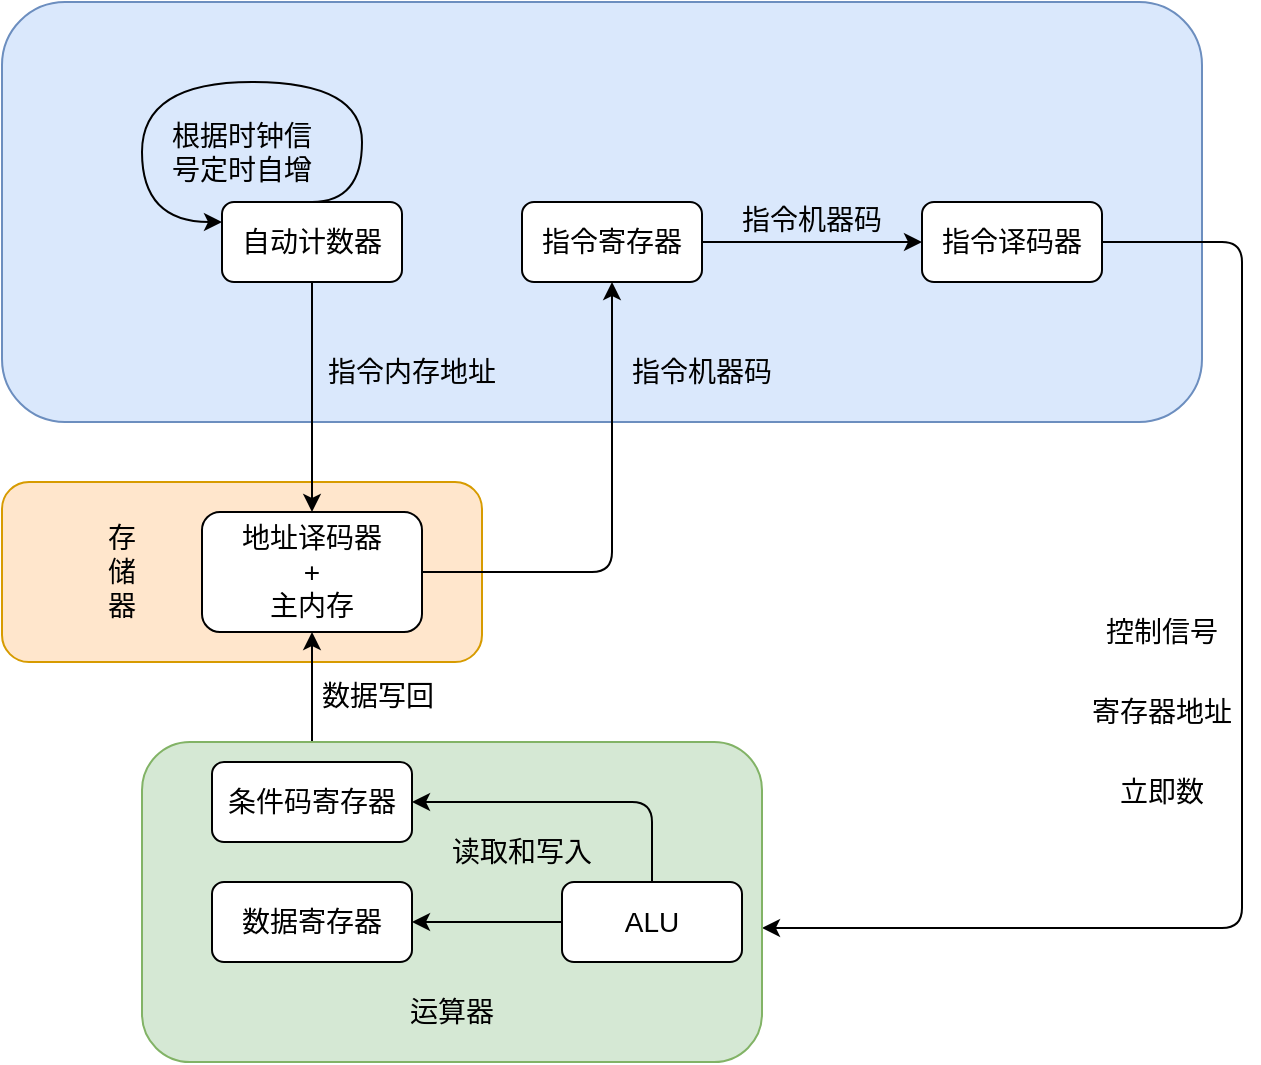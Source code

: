<mxfile version="15.8.6" type="github"><diagram id="USx5qLjNFq379wN7rHhv" name="Page-1"><mxGraphModel dx="1426" dy="800" grid="1" gridSize="10" guides="1" tooltips="1" connect="1" arrows="1" fold="1" page="1" pageScale="1" pageWidth="850" pageHeight="1100" math="0" shadow="0"><root><mxCell id="0"/><mxCell id="1" parent="0"/><mxCell id="1sClYNAVjm1jay8CT5Em-8" value="" style="rounded=1;whiteSpace=wrap;html=1;fillColor=#ffe6cc;strokeColor=#d79b00;fontSize=14;shadow=0;" vertex="1" parent="1"><mxGeometry x="160" y="390" width="240" height="90" as="geometry"/></mxCell><mxCell id="1sClYNAVjm1jay8CT5Em-1" value="" style="rounded=1;whiteSpace=wrap;html=1;fillColor=#dae8fc;strokeColor=#6c8ebf;fontSize=14;shadow=0;" vertex="1" parent="1"><mxGeometry x="160" y="150" width="600" height="210" as="geometry"/></mxCell><mxCell id="1sClYNAVjm1jay8CT5Em-10" style="edgeStyle=orthogonalEdgeStyle;curved=1;rounded=0;orthogonalLoop=1;jettySize=auto;html=1;entryX=0.5;entryY=0;entryDx=0;entryDy=0;fontSize=14;" edge="1" parent="1" source="1sClYNAVjm1jay8CT5Em-2" target="1sClYNAVjm1jay8CT5Em-9"><mxGeometry relative="1" as="geometry"/></mxCell><mxCell id="1sClYNAVjm1jay8CT5Em-2" value="自动计数器" style="rounded=1;whiteSpace=wrap;html=1;fontSize=14;" vertex="1" parent="1"><mxGeometry x="270" y="250" width="90" height="40" as="geometry"/></mxCell><mxCell id="1sClYNAVjm1jay8CT5Em-4" style="edgeStyle=orthogonalEdgeStyle;curved=1;rounded=0;orthogonalLoop=1;jettySize=auto;html=1;entryX=0;entryY=0.25;entryDx=0;entryDy=0;fontSize=14;exitX=0.5;exitY=0;exitDx=0;exitDy=0;" edge="1" parent="1" source="1sClYNAVjm1jay8CT5Em-2" target="1sClYNAVjm1jay8CT5Em-2"><mxGeometry relative="1" as="geometry"><Array as="points"><mxPoint x="340" y="250"/><mxPoint x="340" y="190"/><mxPoint x="230" y="190"/><mxPoint x="230" y="260"/></Array></mxGeometry></mxCell><mxCell id="1sClYNAVjm1jay8CT5Em-5" value="根据时钟信号定时自增" style="text;html=1;strokeColor=none;fillColor=none;align=center;verticalAlign=middle;whiteSpace=wrap;rounded=0;fontSize=14;" vertex="1" parent="1"><mxGeometry x="240" y="210" width="80" height="30" as="geometry"/></mxCell><mxCell id="1sClYNAVjm1jay8CT5Em-13" style="edgeStyle=orthogonalEdgeStyle;rounded=0;orthogonalLoop=1;jettySize=auto;html=1;fontSize=14;" edge="1" parent="1" source="1sClYNAVjm1jay8CT5Em-6" target="1sClYNAVjm1jay8CT5Em-7"><mxGeometry relative="1" as="geometry"/></mxCell><mxCell id="1sClYNAVjm1jay8CT5Em-6" value="指令寄存器" style="rounded=1;whiteSpace=wrap;html=1;fontSize=14;" vertex="1" parent="1"><mxGeometry x="420" y="250" width="90" height="40" as="geometry"/></mxCell><mxCell id="1sClYNAVjm1jay8CT5Em-23" style="edgeStyle=orthogonalEdgeStyle;rounded=1;orthogonalLoop=1;jettySize=auto;html=1;entryX=1;entryY=0.581;entryDx=0;entryDy=0;entryPerimeter=0;fontSize=14;" edge="1" parent="1" source="1sClYNAVjm1jay8CT5Em-7" target="1sClYNAVjm1jay8CT5Em-15"><mxGeometry relative="1" as="geometry"><Array as="points"><mxPoint x="780" y="270"/><mxPoint x="780" y="613"/></Array></mxGeometry></mxCell><mxCell id="1sClYNAVjm1jay8CT5Em-7" value="指令译码器" style="rounded=1;whiteSpace=wrap;html=1;fontSize=14;" vertex="1" parent="1"><mxGeometry x="620" y="250" width="90" height="40" as="geometry"/></mxCell><mxCell id="1sClYNAVjm1jay8CT5Em-11" style="edgeStyle=orthogonalEdgeStyle;rounded=1;orthogonalLoop=1;jettySize=auto;html=1;entryX=0.5;entryY=1;entryDx=0;entryDy=0;fontSize=14;" edge="1" parent="1" source="1sClYNAVjm1jay8CT5Em-9" target="1sClYNAVjm1jay8CT5Em-6"><mxGeometry relative="1" as="geometry"/></mxCell><mxCell id="1sClYNAVjm1jay8CT5Em-9" value="地址译码器&lt;br&gt;+&lt;br&gt;主内存" style="rounded=1;whiteSpace=wrap;html=1;fontSize=14;" vertex="1" parent="1"><mxGeometry x="260" y="405" width="110" height="60" as="geometry"/></mxCell><mxCell id="1sClYNAVjm1jay8CT5Em-12" value="存&lt;br&gt;储&lt;br&gt;器" style="text;html=1;strokeColor=none;fillColor=none;align=center;verticalAlign=middle;whiteSpace=wrap;rounded=0;shadow=0;fontSize=14;" vertex="1" parent="1"><mxGeometry x="190" y="420" width="60" height="30" as="geometry"/></mxCell><mxCell id="1sClYNAVjm1jay8CT5Em-14" value="指令机器码" style="text;html=1;strokeColor=none;fillColor=none;align=center;verticalAlign=middle;whiteSpace=wrap;rounded=0;shadow=0;fontSize=14;" vertex="1" parent="1"><mxGeometry x="525" y="244" width="80" height="30" as="geometry"/></mxCell><mxCell id="1sClYNAVjm1jay8CT5Em-22" style="edgeStyle=orthogonalEdgeStyle;rounded=0;orthogonalLoop=1;jettySize=auto;html=1;entryX=0.5;entryY=1;entryDx=0;entryDy=0;fontSize=14;" edge="1" parent="1" source="1sClYNAVjm1jay8CT5Em-15" target="1sClYNAVjm1jay8CT5Em-9"><mxGeometry relative="1" as="geometry"><Array as="points"><mxPoint x="315" y="510"/><mxPoint x="315" y="510"/></Array></mxGeometry></mxCell><mxCell id="1sClYNAVjm1jay8CT5Em-15" value="" style="rounded=1;whiteSpace=wrap;html=1;fillColor=#d5e8d4;strokeColor=#82b366;fontSize=14;shadow=0;" vertex="1" parent="1"><mxGeometry x="230" y="520" width="310" height="160" as="geometry"/></mxCell><mxCell id="1sClYNAVjm1jay8CT5Em-18" value="条件码寄存器" style="rounded=1;whiteSpace=wrap;html=1;fontSize=14;" vertex="1" parent="1"><mxGeometry x="265" y="530" width="100" height="40" as="geometry"/></mxCell><mxCell id="1sClYNAVjm1jay8CT5Em-19" value="数据寄存器" style="rounded=1;whiteSpace=wrap;html=1;fontSize=14;" vertex="1" parent="1"><mxGeometry x="265" y="590" width="100" height="40" as="geometry"/></mxCell><mxCell id="1sClYNAVjm1jay8CT5Em-31" style="edgeStyle=orthogonalEdgeStyle;rounded=1;orthogonalLoop=1;jettySize=auto;html=1;entryX=1;entryY=0.5;entryDx=0;entryDy=0;fontSize=14;" edge="1" parent="1" source="1sClYNAVjm1jay8CT5Em-20" target="1sClYNAVjm1jay8CT5Em-18"><mxGeometry relative="1" as="geometry"><Array as="points"><mxPoint x="485" y="550"/></Array></mxGeometry></mxCell><mxCell id="1sClYNAVjm1jay8CT5Em-32" style="edgeStyle=orthogonalEdgeStyle;rounded=0;orthogonalLoop=1;jettySize=auto;html=1;entryX=1;entryY=0.5;entryDx=0;entryDy=0;fontSize=14;" edge="1" parent="1" source="1sClYNAVjm1jay8CT5Em-20" target="1sClYNAVjm1jay8CT5Em-19"><mxGeometry relative="1" as="geometry"/></mxCell><mxCell id="1sClYNAVjm1jay8CT5Em-20" value="ALU" style="rounded=1;whiteSpace=wrap;html=1;fontSize=14;" vertex="1" parent="1"><mxGeometry x="440" y="590" width="90" height="40" as="geometry"/></mxCell><mxCell id="1sClYNAVjm1jay8CT5Em-21" value="运算器" style="text;html=1;strokeColor=none;fillColor=none;align=center;verticalAlign=middle;whiteSpace=wrap;rounded=0;shadow=0;fontSize=14;" vertex="1" parent="1"><mxGeometry x="355" y="640" width="60" height="30" as="geometry"/></mxCell><mxCell id="1sClYNAVjm1jay8CT5Em-24" value="控制信号" style="text;html=1;strokeColor=none;fillColor=none;align=center;verticalAlign=middle;whiteSpace=wrap;rounded=0;shadow=0;fontSize=14;" vertex="1" parent="1"><mxGeometry x="710" y="450" width="60" height="30" as="geometry"/></mxCell><mxCell id="1sClYNAVjm1jay8CT5Em-25" value="寄存器地址" style="text;html=1;strokeColor=none;fillColor=none;align=center;verticalAlign=middle;whiteSpace=wrap;rounded=0;shadow=0;fontSize=14;" vertex="1" parent="1"><mxGeometry x="700" y="490" width="80" height="30" as="geometry"/></mxCell><mxCell id="1sClYNAVjm1jay8CT5Em-26" value="立即数" style="text;html=1;strokeColor=none;fillColor=none;align=center;verticalAlign=middle;whiteSpace=wrap;rounded=0;shadow=0;fontSize=14;" vertex="1" parent="1"><mxGeometry x="700" y="530" width="80" height="30" as="geometry"/></mxCell><mxCell id="1sClYNAVjm1jay8CT5Em-27" value="数据写回" style="text;html=1;strokeColor=none;fillColor=none;align=center;verticalAlign=middle;whiteSpace=wrap;rounded=0;shadow=0;fontSize=14;" vertex="1" parent="1"><mxGeometry x="308" y="482" width="80" height="30" as="geometry"/></mxCell><mxCell id="1sClYNAVjm1jay8CT5Em-28" value="指令机器码" style="text;html=1;strokeColor=none;fillColor=none;align=center;verticalAlign=middle;whiteSpace=wrap;rounded=0;shadow=0;fontSize=14;" vertex="1" parent="1"><mxGeometry x="470" y="320" width="80" height="30" as="geometry"/></mxCell><mxCell id="1sClYNAVjm1jay8CT5Em-30" value="指令内存地址" style="text;html=1;strokeColor=none;fillColor=none;align=center;verticalAlign=middle;whiteSpace=wrap;rounded=0;shadow=0;fontSize=14;" vertex="1" parent="1"><mxGeometry x="320" y="320" width="90" height="30" as="geometry"/></mxCell><mxCell id="1sClYNAVjm1jay8CT5Em-33" value="读取和写入" style="text;html=1;strokeColor=none;fillColor=none;align=center;verticalAlign=middle;whiteSpace=wrap;rounded=0;shadow=0;fontSize=14;" vertex="1" parent="1"><mxGeometry x="380" y="560" width="80" height="30" as="geometry"/></mxCell></root></mxGraphModel></diagram></mxfile>